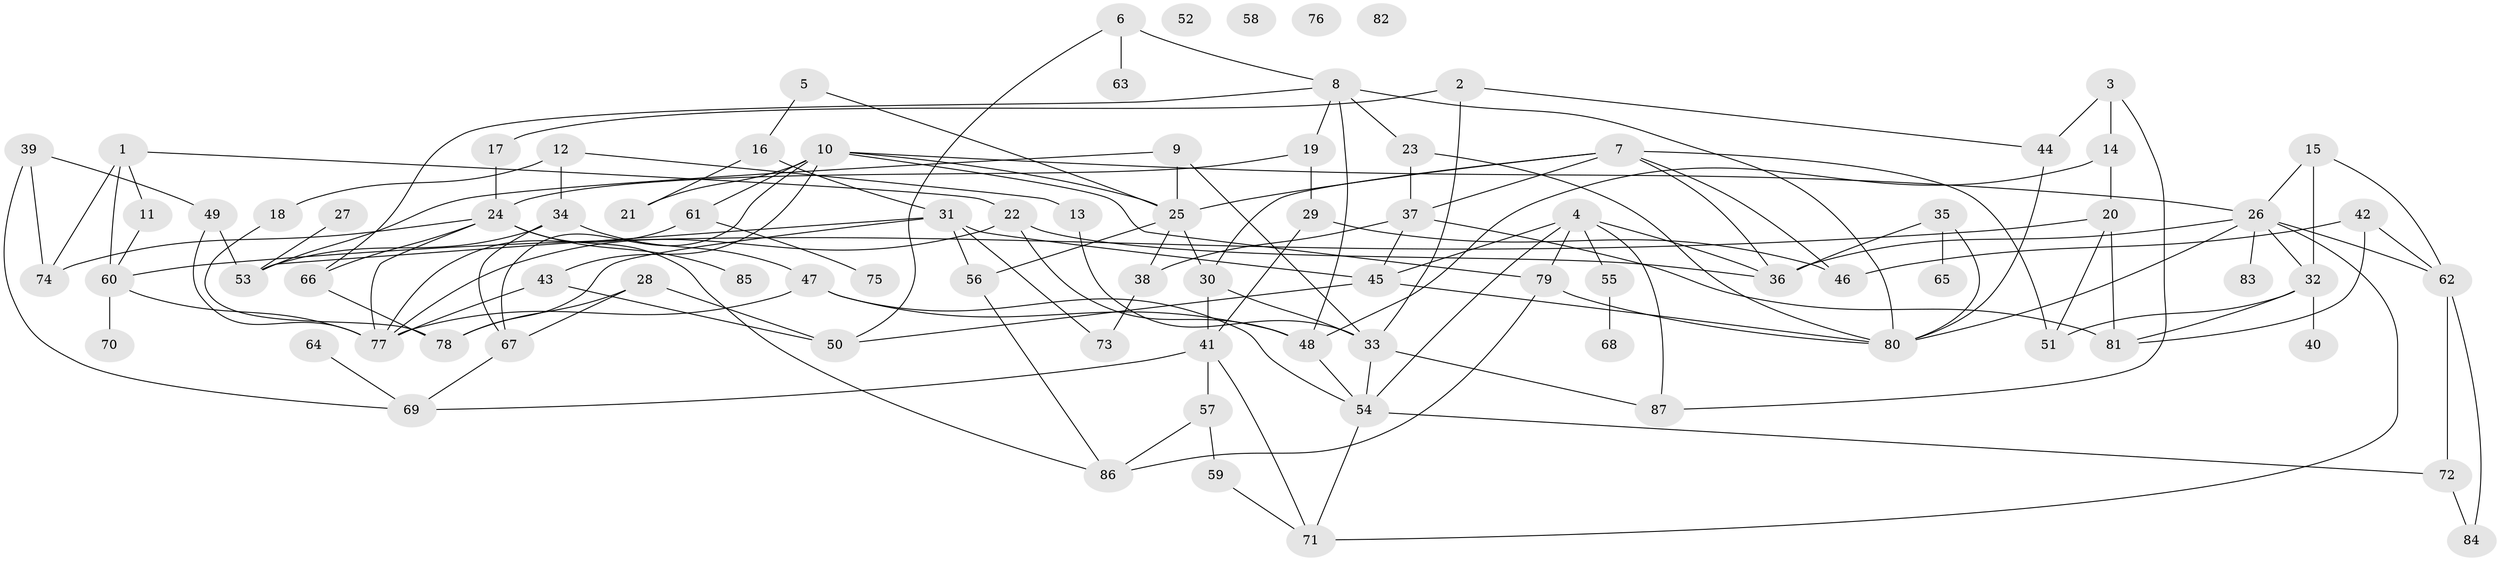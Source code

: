// coarse degree distribution, {5: 0.1346153846153846, 3: 0.25, 4: 0.057692307692307696, 9: 0.038461538461538464, 12: 0.019230769230769232, 11: 0.07692307692307693, 1: 0.17307692307692307, 2: 0.11538461538461539, 6: 0.019230769230769232, 7: 0.019230769230769232, 8: 0.019230769230769232, 0: 0.07692307692307693}
// Generated by graph-tools (version 1.1) at 2025/16/03/04/25 18:16:41]
// undirected, 87 vertices, 147 edges
graph export_dot {
graph [start="1"]
  node [color=gray90,style=filled];
  1;
  2;
  3;
  4;
  5;
  6;
  7;
  8;
  9;
  10;
  11;
  12;
  13;
  14;
  15;
  16;
  17;
  18;
  19;
  20;
  21;
  22;
  23;
  24;
  25;
  26;
  27;
  28;
  29;
  30;
  31;
  32;
  33;
  34;
  35;
  36;
  37;
  38;
  39;
  40;
  41;
  42;
  43;
  44;
  45;
  46;
  47;
  48;
  49;
  50;
  51;
  52;
  53;
  54;
  55;
  56;
  57;
  58;
  59;
  60;
  61;
  62;
  63;
  64;
  65;
  66;
  67;
  68;
  69;
  70;
  71;
  72;
  73;
  74;
  75;
  76;
  77;
  78;
  79;
  80;
  81;
  82;
  83;
  84;
  85;
  86;
  87;
  1 -- 11;
  1 -- 22;
  1 -- 60;
  1 -- 74;
  2 -- 17;
  2 -- 33;
  2 -- 44;
  3 -- 14;
  3 -- 44;
  3 -- 87;
  4 -- 36;
  4 -- 45;
  4 -- 54;
  4 -- 55;
  4 -- 79;
  4 -- 87;
  5 -- 16;
  5 -- 25;
  6 -- 8;
  6 -- 50;
  6 -- 63;
  7 -- 25;
  7 -- 30;
  7 -- 36;
  7 -- 37;
  7 -- 46;
  7 -- 51;
  8 -- 19;
  8 -- 23;
  8 -- 48;
  8 -- 66;
  8 -- 80;
  9 -- 25;
  9 -- 33;
  9 -- 53;
  10 -- 21;
  10 -- 25;
  10 -- 26;
  10 -- 43;
  10 -- 61;
  10 -- 67;
  10 -- 79;
  11 -- 60;
  12 -- 13;
  12 -- 18;
  12 -- 34;
  13 -- 33;
  14 -- 20;
  14 -- 48;
  15 -- 26;
  15 -- 32;
  15 -- 62;
  16 -- 21;
  16 -- 31;
  17 -- 24;
  18 -- 78;
  19 -- 24;
  19 -- 29;
  20 -- 51;
  20 -- 60;
  20 -- 81;
  22 -- 36;
  22 -- 48;
  22 -- 77;
  23 -- 37;
  23 -- 80;
  24 -- 66;
  24 -- 74;
  24 -- 77;
  24 -- 85;
  24 -- 86;
  25 -- 30;
  25 -- 38;
  25 -- 56;
  26 -- 32;
  26 -- 36;
  26 -- 62;
  26 -- 71;
  26 -- 80;
  26 -- 83;
  27 -- 53;
  28 -- 50;
  28 -- 67;
  28 -- 78;
  29 -- 41;
  29 -- 46;
  30 -- 33;
  30 -- 41;
  31 -- 45;
  31 -- 53;
  31 -- 56;
  31 -- 73;
  31 -- 78;
  32 -- 40;
  32 -- 51;
  32 -- 81;
  33 -- 54;
  33 -- 87;
  34 -- 47;
  34 -- 53;
  34 -- 67;
  35 -- 36;
  35 -- 65;
  35 -- 80;
  37 -- 38;
  37 -- 45;
  37 -- 81;
  38 -- 73;
  39 -- 49;
  39 -- 69;
  39 -- 74;
  41 -- 57;
  41 -- 69;
  41 -- 71;
  42 -- 46;
  42 -- 62;
  42 -- 81;
  43 -- 50;
  43 -- 77;
  44 -- 80;
  45 -- 50;
  45 -- 80;
  47 -- 48;
  47 -- 54;
  47 -- 77;
  48 -- 54;
  49 -- 53;
  49 -- 77;
  54 -- 71;
  54 -- 72;
  55 -- 68;
  56 -- 86;
  57 -- 59;
  57 -- 86;
  59 -- 71;
  60 -- 70;
  60 -- 77;
  61 -- 75;
  61 -- 77;
  62 -- 72;
  62 -- 84;
  64 -- 69;
  66 -- 78;
  67 -- 69;
  72 -- 84;
  79 -- 80;
  79 -- 86;
}
